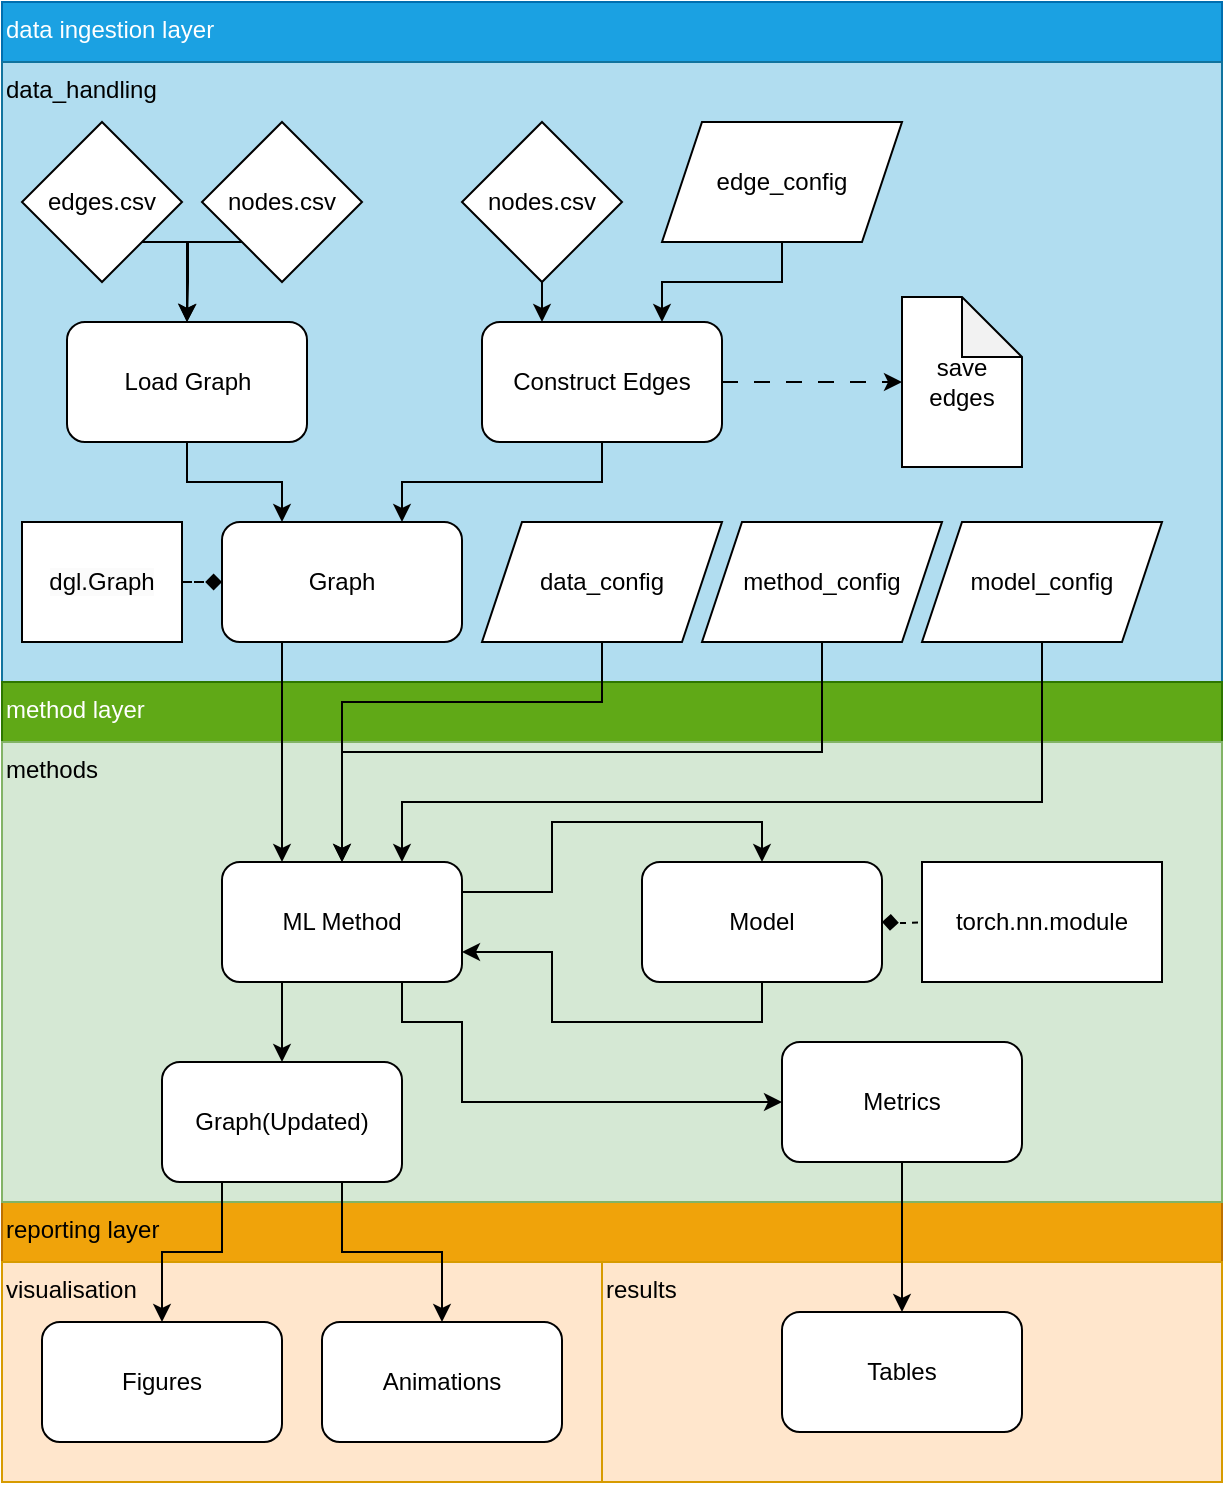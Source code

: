 <mxfile version="21.6.1" type="github">
  <diagram name="Page-1" id="xuXbtgm2HVzdmDmEeFDL">
    <mxGraphModel dx="1379" dy="796" grid="1" gridSize="10" guides="1" tooltips="1" connect="1" arrows="1" fold="1" page="1" pageScale="1" pageWidth="850" pageHeight="1100" math="0" shadow="0">
      <root>
        <mxCell id="0" />
        <mxCell id="1" parent="0" />
        <mxCell id="7WtlCSN6lcOJct1flhyr-73" value="reporting layer" style="rounded=0;whiteSpace=wrap;html=1;fillColor=#f0a30a;strokeColor=#BD7000;align=left;verticalAlign=top;fontColor=#000000;" vertex="1" parent="1">
          <mxGeometry x="120" y="680" width="610" height="140" as="geometry" />
        </mxCell>
        <mxCell id="7WtlCSN6lcOJct1flhyr-72" value="visualisation" style="rounded=0;whiteSpace=wrap;html=1;fillColor=#ffe6cc;strokeColor=#d79b00;align=left;verticalAlign=top;" vertex="1" parent="1">
          <mxGeometry x="120" y="710" width="300" height="110" as="geometry" />
        </mxCell>
        <mxCell id="7WtlCSN6lcOJct1flhyr-80" value="data ingestion layer" style="rounded=0;whiteSpace=wrap;html=1;fillColor=#1ba1e2;strokeColor=#006EAF;align=left;verticalAlign=top;fontColor=#ffffff;" vertex="1" parent="1">
          <mxGeometry x="120" y="80" width="610" height="200" as="geometry" />
        </mxCell>
        <mxCell id="7WtlCSN6lcOJct1flhyr-81" value="data_handling" style="rounded=0;whiteSpace=wrap;html=1;fillColor=#b1ddf0;strokeColor=#10739e;align=left;verticalAlign=top;" vertex="1" parent="1">
          <mxGeometry x="120" y="110" width="610" height="310" as="geometry" />
        </mxCell>
        <mxCell id="7WtlCSN6lcOJct1flhyr-77" value="method layer" style="rounded=0;whiteSpace=wrap;html=1;fillColor=#60a917;strokeColor=#2D7600;align=left;verticalAlign=top;fontColor=#ffffff;" vertex="1" parent="1">
          <mxGeometry x="120" y="420" width="610" height="160" as="geometry" />
        </mxCell>
        <mxCell id="7WtlCSN6lcOJct1flhyr-76" value="results" style="rounded=0;whiteSpace=wrap;html=1;fillColor=#ffe6cc;strokeColor=#d79b00;align=left;verticalAlign=top;" vertex="1" parent="1">
          <mxGeometry x="420" y="710" width="310" height="110" as="geometry" />
        </mxCell>
        <mxCell id="7WtlCSN6lcOJct1flhyr-52" value="methods" style="rounded=0;whiteSpace=wrap;html=1;fillColor=#d5e8d4;strokeColor=#82b366;align=left;verticalAlign=top;" vertex="1" parent="1">
          <mxGeometry x="120" y="450" width="610" height="230" as="geometry" />
        </mxCell>
        <mxCell id="7WtlCSN6lcOJct1flhyr-121" style="edgeStyle=orthogonalEdgeStyle;rounded=0;orthogonalLoop=1;jettySize=auto;html=1;exitX=0.5;exitY=1;exitDx=0;exitDy=0;entryX=1;entryY=0.75;entryDx=0;entryDy=0;" edge="1" parent="1" source="7WtlCSN6lcOJct1flhyr-2" target="7WtlCSN6lcOJct1flhyr-4">
          <mxGeometry relative="1" as="geometry" />
        </mxCell>
        <mxCell id="7WtlCSN6lcOJct1flhyr-2" value="Model" style="rounded=1;whiteSpace=wrap;html=1;" vertex="1" parent="1">
          <mxGeometry x="440" y="510" width="120" height="60" as="geometry" />
        </mxCell>
        <mxCell id="7WtlCSN6lcOJct1flhyr-122" style="edgeStyle=orthogonalEdgeStyle;rounded=0;orthogonalLoop=1;jettySize=auto;html=1;exitX=1;exitY=0.25;exitDx=0;exitDy=0;entryX=0.5;entryY=0;entryDx=0;entryDy=0;" edge="1" parent="1" source="7WtlCSN6lcOJct1flhyr-4" target="7WtlCSN6lcOJct1flhyr-2">
          <mxGeometry relative="1" as="geometry" />
        </mxCell>
        <mxCell id="7WtlCSN6lcOJct1flhyr-123" style="edgeStyle=orthogonalEdgeStyle;rounded=0;orthogonalLoop=1;jettySize=auto;html=1;exitX=0.25;exitY=1;exitDx=0;exitDy=0;" edge="1" parent="1" source="7WtlCSN6lcOJct1flhyr-4" target="7WtlCSN6lcOJct1flhyr-7">
          <mxGeometry relative="1" as="geometry" />
        </mxCell>
        <mxCell id="7WtlCSN6lcOJct1flhyr-125" style="edgeStyle=orthogonalEdgeStyle;rounded=0;orthogonalLoop=1;jettySize=auto;html=1;exitX=0.75;exitY=1;exitDx=0;exitDy=0;entryX=0;entryY=0.5;entryDx=0;entryDy=0;" edge="1" parent="1" source="7WtlCSN6lcOJct1flhyr-4" target="7WtlCSN6lcOJct1flhyr-9">
          <mxGeometry relative="1" as="geometry">
            <Array as="points">
              <mxPoint x="320" y="590" />
              <mxPoint x="350" y="590" />
              <mxPoint x="350" y="630" />
            </Array>
          </mxGeometry>
        </mxCell>
        <mxCell id="7WtlCSN6lcOJct1flhyr-4" value="ML Method" style="rounded=1;whiteSpace=wrap;html=1;" vertex="1" parent="1">
          <mxGeometry x="230" y="510" width="120" height="60" as="geometry" />
        </mxCell>
        <mxCell id="7WtlCSN6lcOJct1flhyr-127" style="edgeStyle=orthogonalEdgeStyle;rounded=0;orthogonalLoop=1;jettySize=auto;html=1;exitX=0.25;exitY=1;exitDx=0;exitDy=0;entryX=0.5;entryY=0;entryDx=0;entryDy=0;" edge="1" parent="1" source="7WtlCSN6lcOJct1flhyr-7" target="7WtlCSN6lcOJct1flhyr-69">
          <mxGeometry relative="1" as="geometry" />
        </mxCell>
        <mxCell id="7WtlCSN6lcOJct1flhyr-128" style="edgeStyle=orthogonalEdgeStyle;rounded=0;orthogonalLoop=1;jettySize=auto;html=1;exitX=0.75;exitY=1;exitDx=0;exitDy=0;" edge="1" parent="1" source="7WtlCSN6lcOJct1flhyr-7" target="7WtlCSN6lcOJct1flhyr-71">
          <mxGeometry relative="1" as="geometry" />
        </mxCell>
        <mxCell id="7WtlCSN6lcOJct1flhyr-7" value="Graph(Updated)" style="rounded=1;whiteSpace=wrap;html=1;" vertex="1" parent="1">
          <mxGeometry x="200" y="610" width="120" height="60" as="geometry" />
        </mxCell>
        <mxCell id="7WtlCSN6lcOJct1flhyr-126" style="edgeStyle=orthogonalEdgeStyle;rounded=0;orthogonalLoop=1;jettySize=auto;html=1;exitX=0.5;exitY=1;exitDx=0;exitDy=0;" edge="1" parent="1" source="7WtlCSN6lcOJct1flhyr-9" target="7WtlCSN6lcOJct1flhyr-67">
          <mxGeometry relative="1" as="geometry" />
        </mxCell>
        <mxCell id="7WtlCSN6lcOJct1flhyr-9" value="Metrics" style="rounded=1;whiteSpace=wrap;html=1;" vertex="1" parent="1">
          <mxGeometry x="510" y="600" width="120" height="60" as="geometry" />
        </mxCell>
        <mxCell id="7WtlCSN6lcOJct1flhyr-106" style="edgeStyle=orthogonalEdgeStyle;rounded=0;orthogonalLoop=1;jettySize=auto;html=1;exitX=0;exitY=1;exitDx=0;exitDy=0;entryX=0.5;entryY=0;entryDx=0;entryDy=0;" edge="1" parent="1" source="7WtlCSN6lcOJct1flhyr-15" target="7WtlCSN6lcOJct1flhyr-24">
          <mxGeometry relative="1" as="geometry">
            <Array as="points">
              <mxPoint x="213" y="200" />
            </Array>
          </mxGeometry>
        </mxCell>
        <mxCell id="7WtlCSN6lcOJct1flhyr-15" value="nodes.csv" style="rhombus;whiteSpace=wrap;html=1;" vertex="1" parent="1">
          <mxGeometry x="220" y="140" width="80" height="80" as="geometry" />
        </mxCell>
        <mxCell id="7WtlCSN6lcOJct1flhyr-36" style="edgeStyle=orthogonalEdgeStyle;rounded=0;orthogonalLoop=1;jettySize=auto;html=1;exitX=1;exitY=0.5;exitDx=0;exitDy=0;dashed=1;endArrow=diamond;endFill=1;" edge="1" parent="1" source="7WtlCSN6lcOJct1flhyr-79" target="7WtlCSN6lcOJct1flhyr-23">
          <mxGeometry relative="1" as="geometry">
            <mxPoint x="140" y="380" as="sourcePoint" />
          </mxGeometry>
        </mxCell>
        <mxCell id="7WtlCSN6lcOJct1flhyr-117" style="edgeStyle=orthogonalEdgeStyle;rounded=0;orthogonalLoop=1;jettySize=auto;html=1;exitX=0.25;exitY=1;exitDx=0;exitDy=0;entryX=0.25;entryY=0;entryDx=0;entryDy=0;" edge="1" parent="1" source="7WtlCSN6lcOJct1flhyr-23" target="7WtlCSN6lcOJct1flhyr-4">
          <mxGeometry relative="1" as="geometry" />
        </mxCell>
        <mxCell id="7WtlCSN6lcOJct1flhyr-23" value="Graph" style="rounded=1;whiteSpace=wrap;html=1;" vertex="1" parent="1">
          <mxGeometry x="230" y="340" width="120" height="60" as="geometry" />
        </mxCell>
        <mxCell id="7WtlCSN6lcOJct1flhyr-104" style="edgeStyle=orthogonalEdgeStyle;rounded=0;orthogonalLoop=1;jettySize=auto;html=1;exitX=0.5;exitY=1;exitDx=0;exitDy=0;entryX=0.25;entryY=0;entryDx=0;entryDy=0;" edge="1" parent="1" source="7WtlCSN6lcOJct1flhyr-24" target="7WtlCSN6lcOJct1flhyr-23">
          <mxGeometry relative="1" as="geometry" />
        </mxCell>
        <mxCell id="7WtlCSN6lcOJct1flhyr-24" value="Load Graph" style="rounded=1;whiteSpace=wrap;html=1;" vertex="1" parent="1">
          <mxGeometry x="152.5" y="240" width="120" height="60" as="geometry" />
        </mxCell>
        <mxCell id="7WtlCSN6lcOJct1flhyr-103" style="edgeStyle=orthogonalEdgeStyle;rounded=0;orthogonalLoop=1;jettySize=auto;html=1;exitX=0.5;exitY=1;exitDx=0;exitDy=0;entryX=0.75;entryY=0;entryDx=0;entryDy=0;" edge="1" parent="1" source="7WtlCSN6lcOJct1flhyr-31" target="7WtlCSN6lcOJct1flhyr-23">
          <mxGeometry relative="1" as="geometry" />
        </mxCell>
        <mxCell id="7WtlCSN6lcOJct1flhyr-110" style="edgeStyle=orthogonalEdgeStyle;rounded=0;orthogonalLoop=1;jettySize=auto;html=1;exitX=1;exitY=0.5;exitDx=0;exitDy=0;dashed=1;dashPattern=8 8;" edge="1" parent="1" source="7WtlCSN6lcOJct1flhyr-31" target="7WtlCSN6lcOJct1flhyr-37">
          <mxGeometry relative="1" as="geometry" />
        </mxCell>
        <mxCell id="7WtlCSN6lcOJct1flhyr-31" value="Construct Edges" style="rounded=1;whiteSpace=wrap;html=1;" vertex="1" parent="1">
          <mxGeometry x="360" y="240" width="120" height="60" as="geometry" />
        </mxCell>
        <mxCell id="7WtlCSN6lcOJct1flhyr-37" value="save edges" style="shape=note;whiteSpace=wrap;html=1;backgroundOutline=1;darkOpacity=0.05;" vertex="1" parent="1">
          <mxGeometry x="570" y="227.5" width="60" height="85" as="geometry" />
        </mxCell>
        <mxCell id="7WtlCSN6lcOJct1flhyr-42" style="edgeStyle=orthogonalEdgeStyle;rounded=0;orthogonalLoop=1;jettySize=auto;html=1;exitX=0;exitY=0.5;exitDx=0;exitDy=0;dashed=1;endArrow=diamond;endFill=1;" edge="1" parent="1" target="7WtlCSN6lcOJct1flhyr-2">
          <mxGeometry relative="1" as="geometry">
            <mxPoint x="590" y="540" as="sourcePoint" />
          </mxGeometry>
        </mxCell>
        <mxCell id="7WtlCSN6lcOJct1flhyr-119" style="edgeStyle=orthogonalEdgeStyle;rounded=0;orthogonalLoop=1;jettySize=auto;html=1;exitX=0.5;exitY=1;exitDx=0;exitDy=0;entryX=0.75;entryY=0;entryDx=0;entryDy=0;" edge="1" parent="1" source="7WtlCSN6lcOJct1flhyr-43" target="7WtlCSN6lcOJct1flhyr-4">
          <mxGeometry relative="1" as="geometry">
            <Array as="points">
              <mxPoint x="640" y="480" />
              <mxPoint x="320" y="480" />
            </Array>
          </mxGeometry>
        </mxCell>
        <mxCell id="7WtlCSN6lcOJct1flhyr-43" value="model_config" style="shape=parallelogram;perimeter=parallelogramPerimeter;whiteSpace=wrap;html=1;fixedSize=1;" vertex="1" parent="1">
          <mxGeometry x="580" y="340" width="120" height="60" as="geometry" />
        </mxCell>
        <mxCell id="7WtlCSN6lcOJct1flhyr-118" style="edgeStyle=orthogonalEdgeStyle;rounded=0;orthogonalLoop=1;jettySize=auto;html=1;exitX=0.5;exitY=1;exitDx=0;exitDy=0;entryX=0.5;entryY=0;entryDx=0;entryDy=0;" edge="1" parent="1" source="7WtlCSN6lcOJct1flhyr-46" target="7WtlCSN6lcOJct1flhyr-4">
          <mxGeometry relative="1" as="geometry" />
        </mxCell>
        <mxCell id="7WtlCSN6lcOJct1flhyr-46" value="method_config" style="shape=parallelogram;perimeter=parallelogramPerimeter;whiteSpace=wrap;html=1;fixedSize=1;" vertex="1" parent="1">
          <mxGeometry x="470" y="340" width="120" height="60" as="geometry" />
        </mxCell>
        <mxCell id="7WtlCSN6lcOJct1flhyr-115" style="edgeStyle=orthogonalEdgeStyle;rounded=0;orthogonalLoop=1;jettySize=auto;html=1;exitX=0.5;exitY=1;exitDx=0;exitDy=0;entryX=0.5;entryY=0;entryDx=0;entryDy=0;" edge="1" parent="1" source="7WtlCSN6lcOJct1flhyr-53" target="7WtlCSN6lcOJct1flhyr-4">
          <mxGeometry relative="1" as="geometry">
            <Array as="points">
              <mxPoint x="420" y="430" />
              <mxPoint x="290" y="430" />
            </Array>
          </mxGeometry>
        </mxCell>
        <mxCell id="7WtlCSN6lcOJct1flhyr-53" value="data_config" style="shape=parallelogram;perimeter=parallelogramPerimeter;whiteSpace=wrap;html=1;fixedSize=1;" vertex="1" parent="1">
          <mxGeometry x="360" y="340" width="120" height="60" as="geometry" />
        </mxCell>
        <mxCell id="7WtlCSN6lcOJct1flhyr-67" value="Tables" style="rounded=1;whiteSpace=wrap;html=1;" vertex="1" parent="1">
          <mxGeometry x="510" y="735" width="120" height="60" as="geometry" />
        </mxCell>
        <mxCell id="7WtlCSN6lcOJct1flhyr-69" value="Figures" style="rounded=1;whiteSpace=wrap;html=1;" vertex="1" parent="1">
          <mxGeometry x="140" y="740" width="120" height="60" as="geometry" />
        </mxCell>
        <mxCell id="7WtlCSN6lcOJct1flhyr-71" value="Animations" style="rounded=1;whiteSpace=wrap;html=1;" vertex="1" parent="1">
          <mxGeometry x="280" y="740" width="120" height="60" as="geometry" />
        </mxCell>
        <mxCell id="7WtlCSN6lcOJct1flhyr-78" value="torch.nn.module" style="rounded=0;whiteSpace=wrap;html=1;" vertex="1" parent="1">
          <mxGeometry x="580" y="510" width="120" height="60" as="geometry" />
        </mxCell>
        <mxCell id="7WtlCSN6lcOJct1flhyr-79" value="&lt;span style=&quot;color: rgb(0, 0, 0); font-family: Helvetica; font-size: 12px; font-style: normal; font-variant-ligatures: normal; font-variant-caps: normal; font-weight: 400; letter-spacing: normal; orphans: 2; text-align: center; text-indent: 0px; text-transform: none; widows: 2; word-spacing: 0px; -webkit-text-stroke-width: 0px; background-color: rgb(251, 251, 251); text-decoration-thickness: initial; text-decoration-style: initial; text-decoration-color: initial; float: none; display: inline !important;&quot;&gt;dgl.Graph&lt;/span&gt;" style="rounded=0;whiteSpace=wrap;html=1;" vertex="1" parent="1">
          <mxGeometry x="130" y="340" width="80" height="60" as="geometry" />
        </mxCell>
        <mxCell id="7WtlCSN6lcOJct1flhyr-105" style="edgeStyle=orthogonalEdgeStyle;rounded=0;orthogonalLoop=1;jettySize=auto;html=1;exitX=1;exitY=1;exitDx=0;exitDy=0;entryX=0.5;entryY=0;entryDx=0;entryDy=0;" edge="1" parent="1" source="7WtlCSN6lcOJct1flhyr-16" target="7WtlCSN6lcOJct1flhyr-24">
          <mxGeometry relative="1" as="geometry">
            <Array as="points">
              <mxPoint x="213" y="200" />
              <mxPoint x="213" y="220" />
            </Array>
          </mxGeometry>
        </mxCell>
        <mxCell id="7WtlCSN6lcOJct1flhyr-16" value="edges.csv" style="rhombus;whiteSpace=wrap;html=1;" vertex="1" parent="1">
          <mxGeometry x="130" y="140" width="80" height="80" as="geometry" />
        </mxCell>
        <mxCell id="7WtlCSN6lcOJct1flhyr-113" style="edgeStyle=orthogonalEdgeStyle;rounded=0;orthogonalLoop=1;jettySize=auto;html=1;exitX=0.5;exitY=1;exitDx=0;exitDy=0;entryX=0.25;entryY=0;entryDx=0;entryDy=0;" edge="1" parent="1" source="7WtlCSN6lcOJct1flhyr-107" target="7WtlCSN6lcOJct1flhyr-31">
          <mxGeometry relative="1" as="geometry" />
        </mxCell>
        <mxCell id="7WtlCSN6lcOJct1flhyr-107" value="nodes.csv" style="rhombus;whiteSpace=wrap;html=1;" vertex="1" parent="1">
          <mxGeometry x="350" y="140" width="80" height="80" as="geometry" />
        </mxCell>
        <mxCell id="7WtlCSN6lcOJct1flhyr-112" style="edgeStyle=orthogonalEdgeStyle;rounded=0;orthogonalLoop=1;jettySize=auto;html=1;exitX=0.5;exitY=1;exitDx=0;exitDy=0;entryX=0.75;entryY=0;entryDx=0;entryDy=0;" edge="1" parent="1" source="7WtlCSN6lcOJct1flhyr-111" target="7WtlCSN6lcOJct1flhyr-31">
          <mxGeometry relative="1" as="geometry" />
        </mxCell>
        <mxCell id="7WtlCSN6lcOJct1flhyr-111" value="edge_config" style="shape=parallelogram;perimeter=parallelogramPerimeter;whiteSpace=wrap;html=1;fixedSize=1;" vertex="1" parent="1">
          <mxGeometry x="450" y="140" width="120" height="60" as="geometry" />
        </mxCell>
      </root>
    </mxGraphModel>
  </diagram>
</mxfile>
